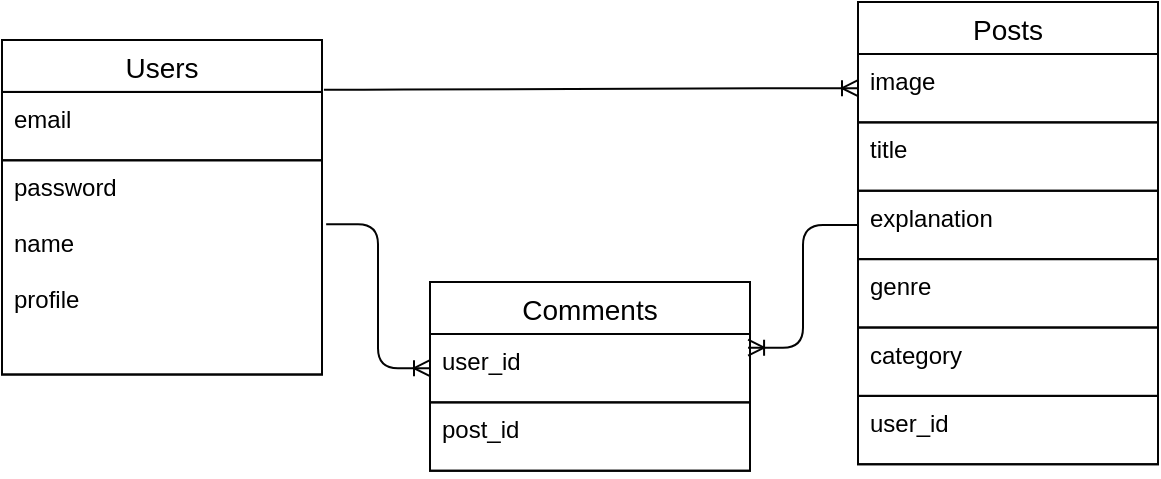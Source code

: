 <mxfile>
    <diagram id="bpM-C9IKp-_RCb1GjKjz" name="ページ1">
        <mxGraphModel dx="657" dy="680" grid="0" gridSize="10" guides="1" tooltips="1" connect="1" arrows="1" fold="1" page="1" pageScale="1" pageWidth="827" pageHeight="1169" background="#ffffff" math="0" shadow="0">
            <root>
                <mxCell id="0"/>
                <mxCell id="1" parent="0"/>
                <mxCell id="2" value="Users" style="swimlane;fontStyle=0;childLayout=stackLayout;horizontal=1;startSize=26;horizontalStack=0;resizeParent=1;resizeParentMax=0;resizeLast=0;collapsible=1;marginBottom=0;align=center;fontSize=14;strokeColor=#030303;labelBackgroundColor=#FFFFFF;fontColor=#000000;" parent="1" vertex="1">
                    <mxGeometry x="45" y="62.955" width="160" height="167.315" as="geometry"/>
                </mxCell>
                <mxCell id="3" value="email" style="text;spacingLeft=4;spacingRight=4;overflow=hidden;rotatable=0;points=[[0,0.5],[1,0.5]];portConstraint=eastwest;fontSize=12;strokeColor=#030303;labelBackgroundColor=#FFFFFF;fontColor=#000000;" parent="2" vertex="1">
                    <mxGeometry y="26" width="160" height="34.189" as="geometry"/>
                </mxCell>
                <mxCell id="4" value="password&#10;&#10;name&#10;&#10;profile" style="text;spacingLeft=4;spacingRight=4;overflow=hidden;rotatable=0;points=[[0,0.5],[1,0.5]];portConstraint=eastwest;fontSize=12;strokeColor=#030303;labelBackgroundColor=#FFFFFF;fontColor=#000000;" parent="2" vertex="1">
                    <mxGeometry y="60.189" width="160" height="107.126" as="geometry"/>
                </mxCell>
                <mxCell id="6" value="Posts" style="swimlane;fontStyle=0;childLayout=stackLayout;horizontal=1;startSize=26;horizontalStack=0;resizeParent=1;resizeParentMax=0;resizeLast=0;collapsible=1;marginBottom=0;align=center;fontSize=14;strokeColor=#030303;labelBackgroundColor=#FFFFFF;fontColor=#000000;" parent="1" vertex="1">
                    <mxGeometry x="473" y="44" width="150" height="231.135" as="geometry"/>
                </mxCell>
                <mxCell id="7" value="image" style="text;spacingLeft=4;spacingRight=4;overflow=hidden;rotatable=0;points=[[0,0.5],[1,0.5]];portConstraint=eastwest;fontSize=12;strokeColor=#030303;labelBackgroundColor=#FFFFFF;fontColor=#000000;" parent="6" vertex="1">
                    <mxGeometry y="26" width="150" height="34.189" as="geometry"/>
                </mxCell>
                <mxCell id="8" value="title" style="text;spacingLeft=4;spacingRight=4;overflow=hidden;rotatable=0;points=[[0,0.5],[1,0.5]];portConstraint=eastwest;fontSize=12;strokeColor=#030303;labelBackgroundColor=#FFFFFF;fontColor=#000000;" parent="6" vertex="1">
                    <mxGeometry y="60.189" width="150" height="34.189" as="geometry"/>
                </mxCell>
                <mxCell id="21" value="explanation" style="text;spacingLeft=4;spacingRight=4;overflow=hidden;rotatable=0;points=[[0,0.5],[1,0.5]];portConstraint=eastwest;fontSize=12;strokeColor=#030303;labelBackgroundColor=#FFFFFF;fontColor=#000000;" parent="6" vertex="1">
                    <mxGeometry y="94.378" width="150" height="34.189" as="geometry"/>
                </mxCell>
                <mxCell id="22" value="genre" style="text;spacingLeft=4;spacingRight=4;overflow=hidden;rotatable=0;points=[[0,0.5],[1,0.5]];portConstraint=eastwest;fontSize=12;strokeColor=#030303;labelBackgroundColor=#FFFFFF;fontColor=#000000;" parent="6" vertex="1">
                    <mxGeometry y="128.568" width="150" height="34.189" as="geometry"/>
                </mxCell>
                <mxCell id="23" value="category" style="text;spacingLeft=4;spacingRight=4;overflow=hidden;rotatable=0;points=[[0,0.5],[1,0.5]];portConstraint=eastwest;fontSize=12;strokeColor=#030303;labelBackgroundColor=#FFFFFF;fontColor=#000000;" parent="6" vertex="1">
                    <mxGeometry y="162.757" width="150" height="34.189" as="geometry"/>
                </mxCell>
                <mxCell id="24" value="user_id" style="text;spacingLeft=4;spacingRight=4;overflow=hidden;rotatable=0;points=[[0,0.5],[1,0.5]];portConstraint=eastwest;fontSize=12;strokeColor=#030303;labelBackgroundColor=#FFFFFF;fontColor=#000000;" parent="6" vertex="1">
                    <mxGeometry y="196.946" width="150" height="34.189" as="geometry"/>
                </mxCell>
                <mxCell id="10" value="Comments" style="swimlane;fontStyle=0;childLayout=stackLayout;horizontal=1;startSize=26;horizontalStack=0;resizeParent=1;resizeParentMax=0;resizeLast=0;collapsible=1;marginBottom=0;align=center;fontSize=14;strokeColor=#030303;labelBackgroundColor=#FFFFFF;fontColor=#000000;" parent="1" vertex="1">
                    <mxGeometry x="259" y="184.001" width="160" height="94.378" as="geometry"/>
                </mxCell>
                <mxCell id="11" value="user_id" style="text;spacingLeft=4;spacingRight=4;overflow=hidden;rotatable=0;points=[[0,0.5],[1,0.5]];portConstraint=eastwest;fontSize=12;strokeColor=#030303;labelBackgroundColor=#FFFFFF;fontColor=#000000;" parent="10" vertex="1">
                    <mxGeometry y="26" width="160" height="34.189" as="geometry"/>
                </mxCell>
                <mxCell id="12" value="post_id" style="text;spacingLeft=4;spacingRight=4;overflow=hidden;rotatable=0;points=[[0,0.5],[1,0.5]];portConstraint=eastwest;fontSize=12;strokeColor=#030303;labelBackgroundColor=#FFFFFF;fontColor=#000000;" parent="10" vertex="1">
                    <mxGeometry y="60.189" width="160" height="34.189" as="geometry"/>
                </mxCell>
                <mxCell id="14" value="" style="edgeStyle=entityRelationEdgeStyle;fontSize=12;html=1;endArrow=ERoneToMany;entryX=0;entryY=0.5;entryDx=0;entryDy=0;exitX=1.006;exitY=-0.033;exitDx=0;exitDy=0;exitPerimeter=0;strokeColor=#030303;labelBackgroundColor=#FFFFFF;fontColor=#000000;" parent="1" target="7" edge="1" source="3">
                    <mxGeometry width="100" height="100" relative="1" as="geometry">
                        <mxPoint x="200" y="72.072" as="sourcePoint"/>
                        <mxPoint x="310" y="72.072" as="targetPoint"/>
                    </mxGeometry>
                </mxCell>
                <mxCell id="15" value="" style="edgeStyle=elbowEdgeStyle;fontSize=12;html=1;endArrow=ERoneToMany;exitX=1.013;exitY=0.298;exitDx=0;exitDy=0;exitPerimeter=0;entryX=0;entryY=0.5;entryDx=0;entryDy=0;strokeColor=#030303;labelBackgroundColor=#FFFFFF;fontColor=#000000;" parent="1" target="11" edge="1" source="4">
                    <mxGeometry width="100" height="100" relative="1" as="geometry">
                        <mxPoint x="211" y="158.685" as="sourcePoint"/>
                        <mxPoint x="252" y="509.694" as="targetPoint"/>
                    </mxGeometry>
                </mxCell>
                <mxCell id="16" value="" style="edgeStyle=elbowEdgeStyle;fontSize=12;html=1;endArrow=ERoneToMany;entryX=0.994;entryY=0.2;entryDx=0;entryDy=0;entryPerimeter=0;exitX=0;exitY=0.5;exitDx=0;exitDy=0;strokeColor=#030303;labelBackgroundColor=#FFFFFF;fontColor=#000000;" parent="1" target="11" edge="1" source="21">
                    <mxGeometry width="100" height="100" relative="1" as="geometry">
                        <mxPoint x="443" y="209.968" as="sourcePoint"/>
                        <mxPoint x="422" y="513.113" as="targetPoint"/>
                    </mxGeometry>
                </mxCell>
            </root>
        </mxGraphModel>
    </diagram>
</mxfile>